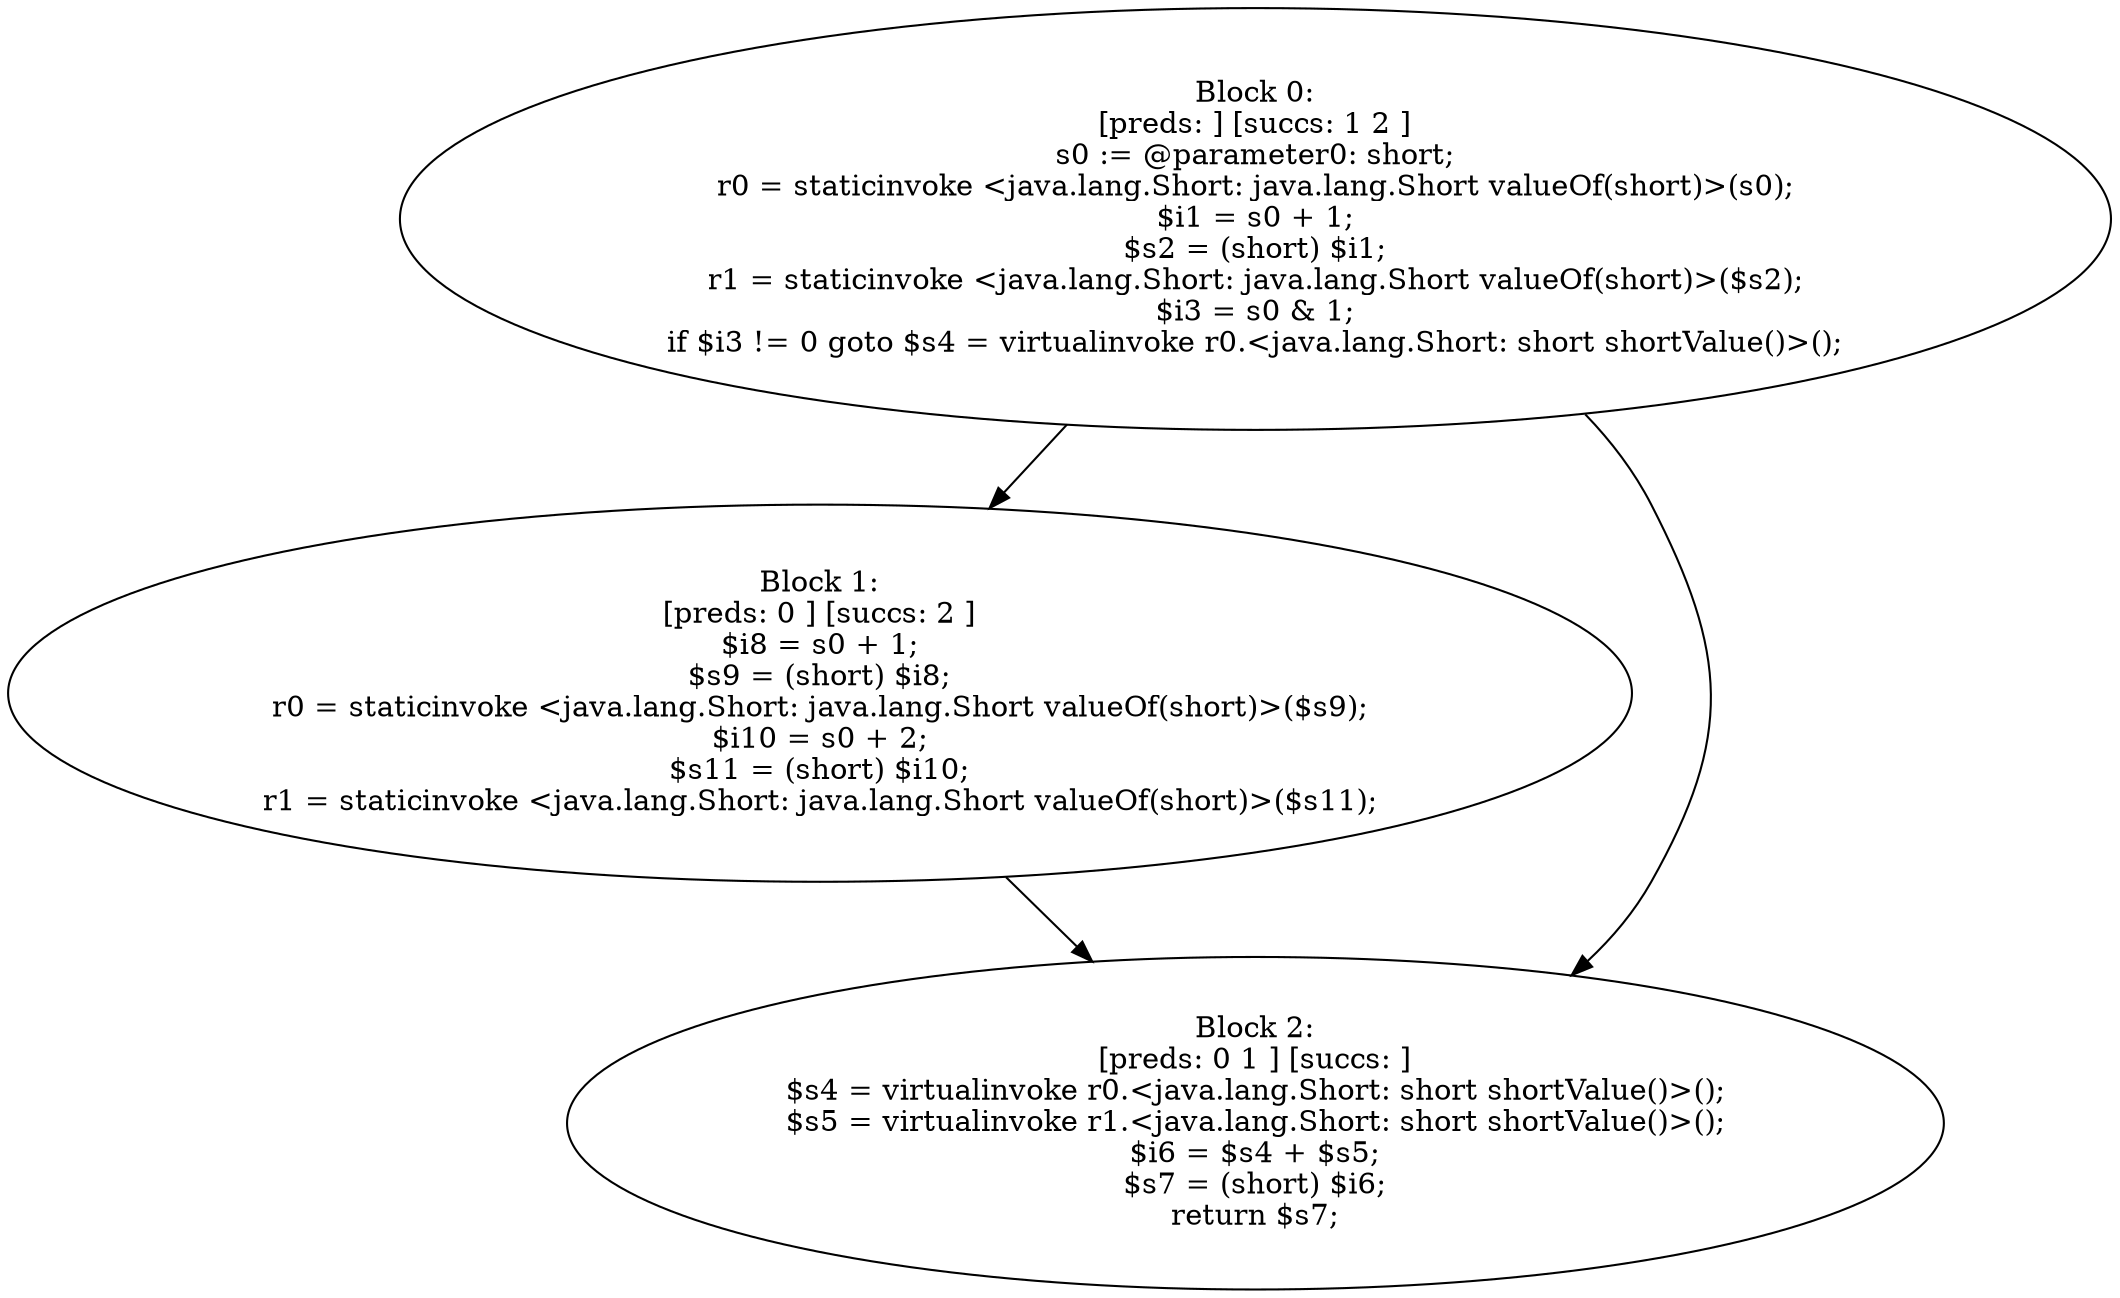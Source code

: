 digraph "unitGraph" {
    "Block 0:
[preds: ] [succs: 1 2 ]
s0 := @parameter0: short;
r0 = staticinvoke <java.lang.Short: java.lang.Short valueOf(short)>(s0);
$i1 = s0 + 1;
$s2 = (short) $i1;
r1 = staticinvoke <java.lang.Short: java.lang.Short valueOf(short)>($s2);
$i3 = s0 & 1;
if $i3 != 0 goto $s4 = virtualinvoke r0.<java.lang.Short: short shortValue()>();
"
    "Block 1:
[preds: 0 ] [succs: 2 ]
$i8 = s0 + 1;
$s9 = (short) $i8;
r0 = staticinvoke <java.lang.Short: java.lang.Short valueOf(short)>($s9);
$i10 = s0 + 2;
$s11 = (short) $i10;
r1 = staticinvoke <java.lang.Short: java.lang.Short valueOf(short)>($s11);
"
    "Block 2:
[preds: 0 1 ] [succs: ]
$s4 = virtualinvoke r0.<java.lang.Short: short shortValue()>();
$s5 = virtualinvoke r1.<java.lang.Short: short shortValue()>();
$i6 = $s4 + $s5;
$s7 = (short) $i6;
return $s7;
"
    "Block 0:
[preds: ] [succs: 1 2 ]
s0 := @parameter0: short;
r0 = staticinvoke <java.lang.Short: java.lang.Short valueOf(short)>(s0);
$i1 = s0 + 1;
$s2 = (short) $i1;
r1 = staticinvoke <java.lang.Short: java.lang.Short valueOf(short)>($s2);
$i3 = s0 & 1;
if $i3 != 0 goto $s4 = virtualinvoke r0.<java.lang.Short: short shortValue()>();
"->"Block 1:
[preds: 0 ] [succs: 2 ]
$i8 = s0 + 1;
$s9 = (short) $i8;
r0 = staticinvoke <java.lang.Short: java.lang.Short valueOf(short)>($s9);
$i10 = s0 + 2;
$s11 = (short) $i10;
r1 = staticinvoke <java.lang.Short: java.lang.Short valueOf(short)>($s11);
";
    "Block 0:
[preds: ] [succs: 1 2 ]
s0 := @parameter0: short;
r0 = staticinvoke <java.lang.Short: java.lang.Short valueOf(short)>(s0);
$i1 = s0 + 1;
$s2 = (short) $i1;
r1 = staticinvoke <java.lang.Short: java.lang.Short valueOf(short)>($s2);
$i3 = s0 & 1;
if $i3 != 0 goto $s4 = virtualinvoke r0.<java.lang.Short: short shortValue()>();
"->"Block 2:
[preds: 0 1 ] [succs: ]
$s4 = virtualinvoke r0.<java.lang.Short: short shortValue()>();
$s5 = virtualinvoke r1.<java.lang.Short: short shortValue()>();
$i6 = $s4 + $s5;
$s7 = (short) $i6;
return $s7;
";
    "Block 1:
[preds: 0 ] [succs: 2 ]
$i8 = s0 + 1;
$s9 = (short) $i8;
r0 = staticinvoke <java.lang.Short: java.lang.Short valueOf(short)>($s9);
$i10 = s0 + 2;
$s11 = (short) $i10;
r1 = staticinvoke <java.lang.Short: java.lang.Short valueOf(short)>($s11);
"->"Block 2:
[preds: 0 1 ] [succs: ]
$s4 = virtualinvoke r0.<java.lang.Short: short shortValue()>();
$s5 = virtualinvoke r1.<java.lang.Short: short shortValue()>();
$i6 = $s4 + $s5;
$s7 = (short) $i6;
return $s7;
";
}
